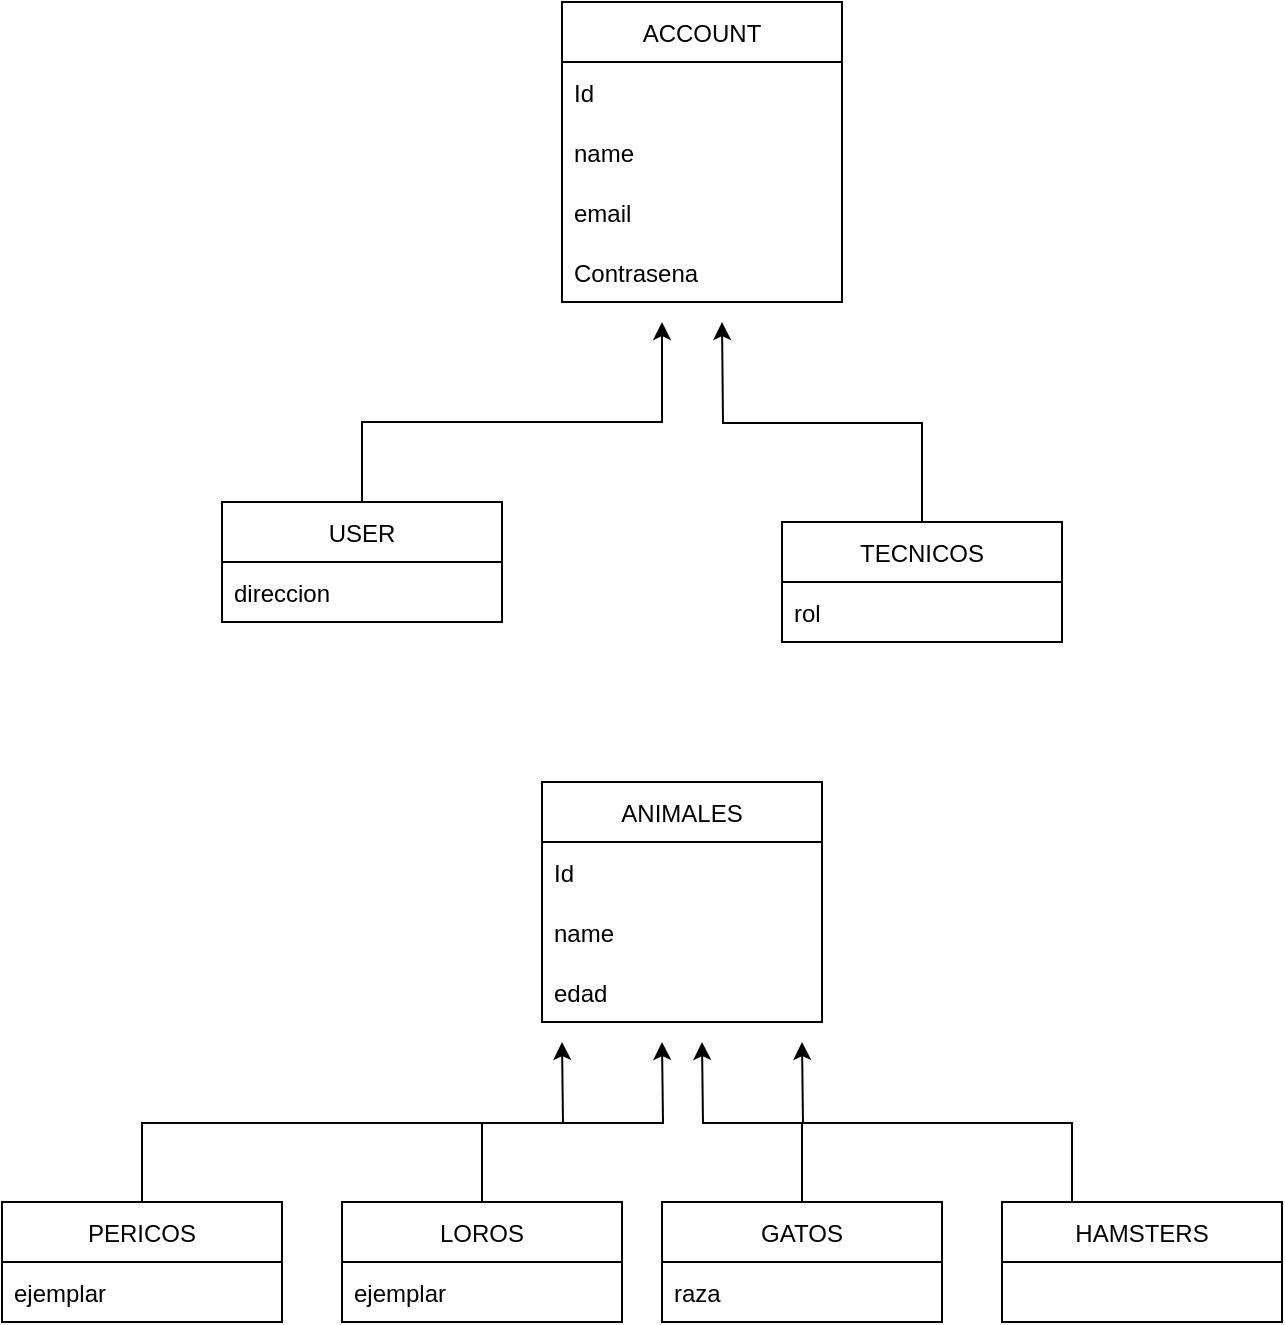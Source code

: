 <mxfile version="18.1.3" type="github">
  <diagram id="iwuyA_khO1eFa9IjbLVc" name="Page-1">
    <mxGraphModel dx="1058" dy="576" grid="1" gridSize="10" guides="1" tooltips="1" connect="1" arrows="1" fold="1" page="1" pageScale="1" pageWidth="827" pageHeight="1169" math="0" shadow="0">
      <root>
        <mxCell id="0" />
        <mxCell id="1" parent="0" />
        <mxCell id="9Od7uEdIEMPSOhtkBwzQ-64" style="edgeStyle=orthogonalEdgeStyle;rounded=0;orthogonalLoop=1;jettySize=auto;html=1;exitX=0.5;exitY=0;exitDx=0;exitDy=0;" edge="1" parent="1" source="9Od7uEdIEMPSOhtkBwzQ-14">
          <mxGeometry relative="1" as="geometry">
            <mxPoint x="380" y="180" as="targetPoint" />
            <Array as="points">
              <mxPoint x="230" y="230" />
              <mxPoint x="380" y="230" />
            </Array>
          </mxGeometry>
        </mxCell>
        <mxCell id="9Od7uEdIEMPSOhtkBwzQ-14" value="USER" style="swimlane;fontStyle=0;childLayout=stackLayout;horizontal=1;startSize=30;horizontalStack=0;resizeParent=1;resizeParentMax=0;resizeLast=0;collapsible=1;marginBottom=0;" vertex="1" parent="1">
          <mxGeometry x="160" y="270" width="140" height="60" as="geometry">
            <mxRectangle x="330" y="90" width="50" height="30" as="alternateBounds" />
          </mxGeometry>
        </mxCell>
        <mxCell id="9Od7uEdIEMPSOhtkBwzQ-67" value="direccion" style="text;strokeColor=none;fillColor=none;align=left;verticalAlign=middle;spacingLeft=4;spacingRight=4;overflow=hidden;points=[[0,0.5],[1,0.5]];portConstraint=eastwest;rotatable=0;" vertex="1" parent="9Od7uEdIEMPSOhtkBwzQ-14">
          <mxGeometry y="30" width="140" height="30" as="geometry" />
        </mxCell>
        <mxCell id="9Od7uEdIEMPSOhtkBwzQ-51" style="edgeStyle=orthogonalEdgeStyle;rounded=0;orthogonalLoop=1;jettySize=auto;html=1;exitX=0.5;exitY=0;exitDx=0;exitDy=0;" edge="1" parent="1" source="9Od7uEdIEMPSOhtkBwzQ-20">
          <mxGeometry relative="1" as="geometry">
            <mxPoint x="330" y="540" as="targetPoint" />
          </mxGeometry>
        </mxCell>
        <mxCell id="9Od7uEdIEMPSOhtkBwzQ-20" value="PERICOS" style="swimlane;fontStyle=0;childLayout=stackLayout;horizontal=1;startSize=30;horizontalStack=0;resizeParent=1;resizeParentMax=0;resizeLast=0;collapsible=1;marginBottom=0;" vertex="1" parent="1">
          <mxGeometry x="50" y="620" width="140" height="60" as="geometry">
            <mxRectangle x="330" y="90" width="50" height="30" as="alternateBounds" />
          </mxGeometry>
        </mxCell>
        <mxCell id="9Od7uEdIEMPSOhtkBwzQ-37" value="ejemplar" style="text;strokeColor=none;fillColor=none;align=left;verticalAlign=middle;spacingLeft=4;spacingRight=4;overflow=hidden;points=[[0,0.5],[1,0.5]];portConstraint=eastwest;rotatable=0;" vertex="1" parent="9Od7uEdIEMPSOhtkBwzQ-20">
          <mxGeometry y="30" width="140" height="30" as="geometry" />
        </mxCell>
        <mxCell id="9Od7uEdIEMPSOhtkBwzQ-52" style="edgeStyle=orthogonalEdgeStyle;rounded=0;orthogonalLoop=1;jettySize=auto;html=1;exitX=0.5;exitY=0;exitDx=0;exitDy=0;" edge="1" parent="1" source="9Od7uEdIEMPSOhtkBwzQ-24">
          <mxGeometry relative="1" as="geometry">
            <mxPoint x="380" y="540" as="targetPoint" />
          </mxGeometry>
        </mxCell>
        <mxCell id="9Od7uEdIEMPSOhtkBwzQ-24" value="LOROS" style="swimlane;fontStyle=0;childLayout=stackLayout;horizontal=1;startSize=30;horizontalStack=0;resizeParent=1;resizeParentMax=0;resizeLast=0;collapsible=1;marginBottom=0;" vertex="1" parent="1">
          <mxGeometry x="220" y="620" width="140" height="60" as="geometry">
            <mxRectangle x="330" y="90" width="50" height="30" as="alternateBounds" />
          </mxGeometry>
        </mxCell>
        <mxCell id="9Od7uEdIEMPSOhtkBwzQ-39" value="ejemplar" style="text;strokeColor=none;fillColor=none;align=left;verticalAlign=middle;spacingLeft=4;spacingRight=4;overflow=hidden;points=[[0,0.5],[1,0.5]];portConstraint=eastwest;rotatable=0;" vertex="1" parent="9Od7uEdIEMPSOhtkBwzQ-24">
          <mxGeometry y="30" width="140" height="30" as="geometry" />
        </mxCell>
        <mxCell id="9Od7uEdIEMPSOhtkBwzQ-53" style="edgeStyle=orthogonalEdgeStyle;rounded=0;orthogonalLoop=1;jettySize=auto;html=1;exitX=0.5;exitY=0;exitDx=0;exitDy=0;" edge="1" parent="1" source="9Od7uEdIEMPSOhtkBwzQ-28">
          <mxGeometry relative="1" as="geometry">
            <mxPoint x="400" y="540" as="targetPoint" />
          </mxGeometry>
        </mxCell>
        <mxCell id="9Od7uEdIEMPSOhtkBwzQ-28" value="GATOS" style="swimlane;fontStyle=0;childLayout=stackLayout;horizontal=1;startSize=30;horizontalStack=0;resizeParent=1;resizeParentMax=0;resizeLast=0;collapsible=1;marginBottom=0;" vertex="1" parent="1">
          <mxGeometry x="380" y="620" width="140" height="60" as="geometry">
            <mxRectangle x="330" y="90" width="50" height="30" as="alternateBounds" />
          </mxGeometry>
        </mxCell>
        <mxCell id="9Od7uEdIEMPSOhtkBwzQ-40" value="raza" style="text;strokeColor=none;fillColor=none;align=left;verticalAlign=middle;spacingLeft=4;spacingRight=4;overflow=hidden;points=[[0,0.5],[1,0.5]];portConstraint=eastwest;rotatable=0;" vertex="1" parent="9Od7uEdIEMPSOhtkBwzQ-28">
          <mxGeometry y="30" width="140" height="30" as="geometry" />
        </mxCell>
        <mxCell id="9Od7uEdIEMPSOhtkBwzQ-54" style="edgeStyle=orthogonalEdgeStyle;rounded=0;orthogonalLoop=1;jettySize=auto;html=1;exitX=0.25;exitY=0;exitDx=0;exitDy=0;" edge="1" parent="1" source="9Od7uEdIEMPSOhtkBwzQ-32">
          <mxGeometry relative="1" as="geometry">
            <mxPoint x="450" y="540" as="targetPoint" />
          </mxGeometry>
        </mxCell>
        <mxCell id="9Od7uEdIEMPSOhtkBwzQ-32" value="HAMSTERS" style="swimlane;fontStyle=0;childLayout=stackLayout;horizontal=1;startSize=30;horizontalStack=0;resizeParent=1;resizeParentMax=0;resizeLast=0;collapsible=1;marginBottom=0;" vertex="1" parent="1">
          <mxGeometry x="550" y="620" width="140" height="60" as="geometry">
            <mxRectangle x="330" y="90" width="50" height="30" as="alternateBounds" />
          </mxGeometry>
        </mxCell>
        <mxCell id="9Od7uEdIEMPSOhtkBwzQ-41" value="ANIMALES" style="swimlane;fontStyle=0;childLayout=stackLayout;horizontal=1;startSize=30;horizontalStack=0;resizeParent=1;resizeParentMax=0;resizeLast=0;collapsible=1;marginBottom=0;" vertex="1" parent="1">
          <mxGeometry x="320" y="410" width="140" height="120" as="geometry">
            <mxRectangle x="330" y="90" width="50" height="30" as="alternateBounds" />
          </mxGeometry>
        </mxCell>
        <mxCell id="9Od7uEdIEMPSOhtkBwzQ-42" value="Id" style="text;strokeColor=none;fillColor=none;align=left;verticalAlign=middle;spacingLeft=4;spacingRight=4;overflow=hidden;points=[[0,0.5],[1,0.5]];portConstraint=eastwest;rotatable=0;" vertex="1" parent="9Od7uEdIEMPSOhtkBwzQ-41">
          <mxGeometry y="30" width="140" height="30" as="geometry" />
        </mxCell>
        <mxCell id="9Od7uEdIEMPSOhtkBwzQ-43" value="name" style="text;strokeColor=none;fillColor=none;align=left;verticalAlign=middle;spacingLeft=4;spacingRight=4;overflow=hidden;points=[[0,0.5],[1,0.5]];portConstraint=eastwest;rotatable=0;" vertex="1" parent="9Od7uEdIEMPSOhtkBwzQ-41">
          <mxGeometry y="60" width="140" height="30" as="geometry" />
        </mxCell>
        <mxCell id="9Od7uEdIEMPSOhtkBwzQ-44" value="edad" style="text;strokeColor=none;fillColor=none;align=left;verticalAlign=middle;spacingLeft=4;spacingRight=4;overflow=hidden;points=[[0,0.5],[1,0.5]];portConstraint=eastwest;rotatable=0;" vertex="1" parent="9Od7uEdIEMPSOhtkBwzQ-41">
          <mxGeometry y="90" width="140" height="30" as="geometry" />
        </mxCell>
        <mxCell id="9Od7uEdIEMPSOhtkBwzQ-65" style="edgeStyle=orthogonalEdgeStyle;rounded=0;orthogonalLoop=1;jettySize=auto;html=1;exitX=0.5;exitY=0;exitDx=0;exitDy=0;" edge="1" parent="1" source="9Od7uEdIEMPSOhtkBwzQ-55">
          <mxGeometry relative="1" as="geometry">
            <mxPoint x="410" y="180" as="targetPoint" />
          </mxGeometry>
        </mxCell>
        <mxCell id="9Od7uEdIEMPSOhtkBwzQ-55" value="TECNICOS" style="swimlane;fontStyle=0;childLayout=stackLayout;horizontal=1;startSize=30;horizontalStack=0;resizeParent=1;resizeParentMax=0;resizeLast=0;collapsible=1;marginBottom=0;" vertex="1" parent="1">
          <mxGeometry x="440" y="280" width="140" height="60" as="geometry">
            <mxRectangle x="330" y="90" width="50" height="30" as="alternateBounds" />
          </mxGeometry>
        </mxCell>
        <mxCell id="9Od7uEdIEMPSOhtkBwzQ-56" value="rol" style="text;strokeColor=none;fillColor=none;align=left;verticalAlign=middle;spacingLeft=4;spacingRight=4;overflow=hidden;points=[[0,0.5],[1,0.5]];portConstraint=eastwest;rotatable=0;" vertex="1" parent="9Od7uEdIEMPSOhtkBwzQ-55">
          <mxGeometry y="30" width="140" height="30" as="geometry" />
        </mxCell>
        <mxCell id="9Od7uEdIEMPSOhtkBwzQ-59" value="ACCOUNT" style="swimlane;fontStyle=0;childLayout=stackLayout;horizontal=1;startSize=30;horizontalStack=0;resizeParent=1;resizeParentMax=0;resizeLast=0;collapsible=1;marginBottom=0;" vertex="1" parent="1">
          <mxGeometry x="330" y="20" width="140" height="150" as="geometry">
            <mxRectangle x="330" y="90" width="50" height="30" as="alternateBounds" />
          </mxGeometry>
        </mxCell>
        <mxCell id="9Od7uEdIEMPSOhtkBwzQ-60" value="Id" style="text;strokeColor=none;fillColor=none;align=left;verticalAlign=middle;spacingLeft=4;spacingRight=4;overflow=hidden;points=[[0,0.5],[1,0.5]];portConstraint=eastwest;rotatable=0;" vertex="1" parent="9Od7uEdIEMPSOhtkBwzQ-59">
          <mxGeometry y="30" width="140" height="30" as="geometry" />
        </mxCell>
        <mxCell id="9Od7uEdIEMPSOhtkBwzQ-61" value="name" style="text;strokeColor=none;fillColor=none;align=left;verticalAlign=middle;spacingLeft=4;spacingRight=4;overflow=hidden;points=[[0,0.5],[1,0.5]];portConstraint=eastwest;rotatable=0;" vertex="1" parent="9Od7uEdIEMPSOhtkBwzQ-59">
          <mxGeometry y="60" width="140" height="30" as="geometry" />
        </mxCell>
        <mxCell id="9Od7uEdIEMPSOhtkBwzQ-62" value="email" style="text;strokeColor=none;fillColor=none;align=left;verticalAlign=middle;spacingLeft=4;spacingRight=4;overflow=hidden;points=[[0,0.5],[1,0.5]];portConstraint=eastwest;rotatable=0;" vertex="1" parent="9Od7uEdIEMPSOhtkBwzQ-59">
          <mxGeometry y="90" width="140" height="30" as="geometry" />
        </mxCell>
        <mxCell id="9Od7uEdIEMPSOhtkBwzQ-70" value="Contrasena" style="text;strokeColor=none;fillColor=none;align=left;verticalAlign=middle;spacingLeft=4;spacingRight=4;overflow=hidden;points=[[0,0.5],[1,0.5]];portConstraint=eastwest;rotatable=0;" vertex="1" parent="9Od7uEdIEMPSOhtkBwzQ-59">
          <mxGeometry y="120" width="140" height="30" as="geometry" />
        </mxCell>
      </root>
    </mxGraphModel>
  </diagram>
</mxfile>
